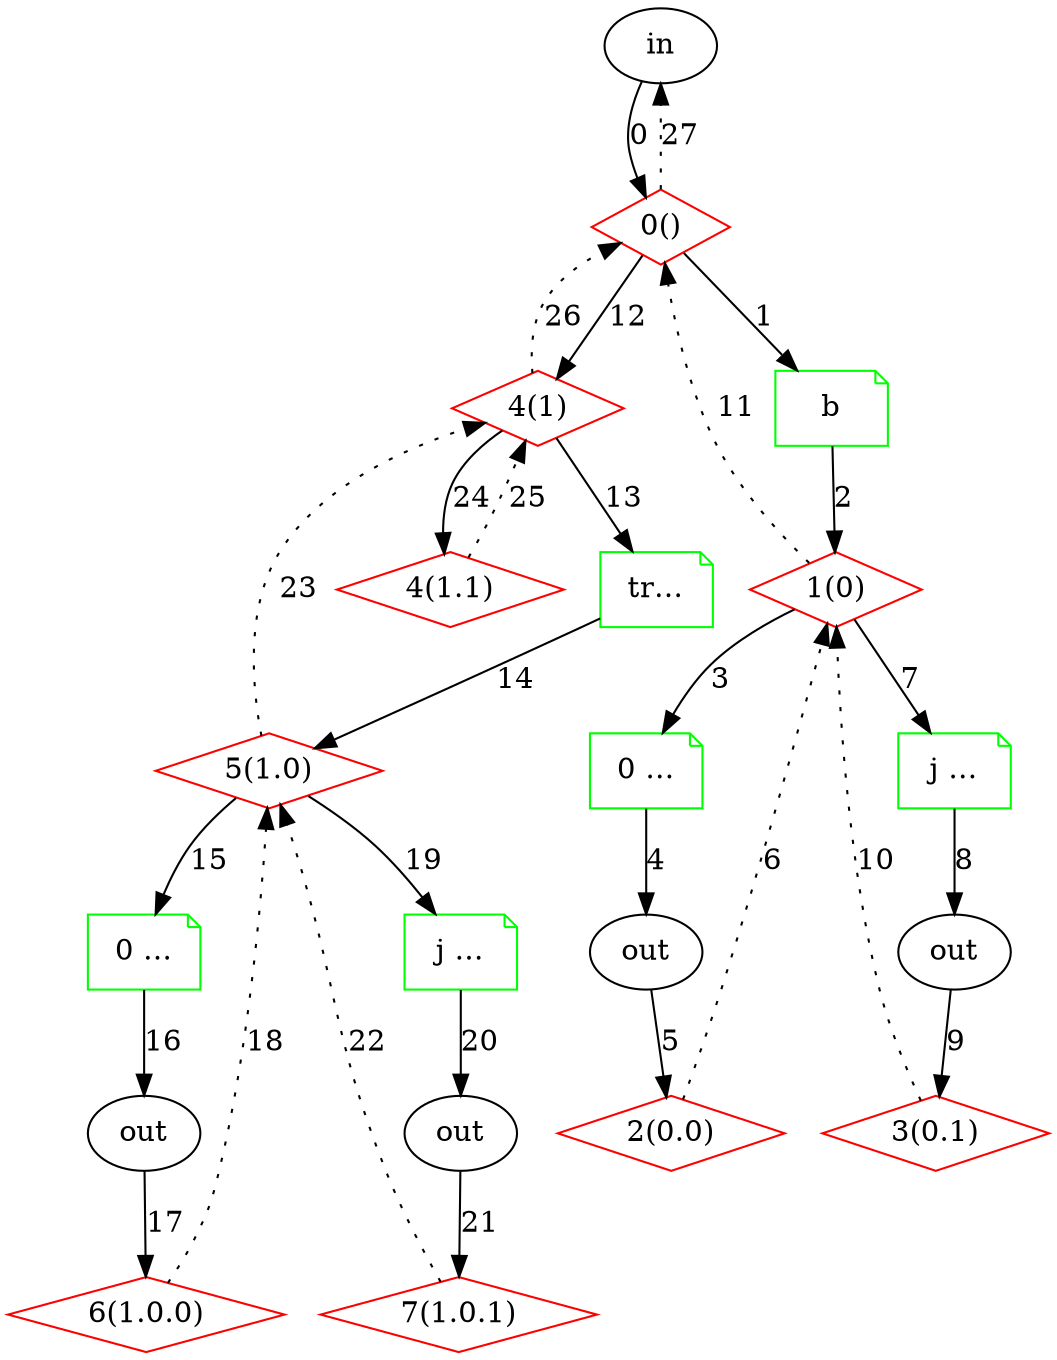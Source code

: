 digraph JEG {
  rankdir=TB;
  25 [label = "in", shape = "ellipse"];
  26 [label = "0()", shape = "diamond", color = "red"];
  27 [label = "b", shape = "note", color = "green"];
  28 [label = "1(0)", shape = "diamond", color = "red"];
  29 [label = "0 …", shape = "note", color = "green"];
  30 [label = "out", shape = "ellipse"];
  31 [label = "2(0.0)", shape = "diamond", color = "red"];
  32 [label = "j …", shape = "note", color = "green"];
  33 [label = "out", shape = "ellipse"];
  34 [label = "3(0.1)", shape = "diamond", color = "red"];
  35 [label = "4(1)", shape = "diamond", color = "red"];
  36 [label = "tr…", shape = "note", color = "green"];
  37 [label = "5(1.0)", shape = "diamond", color = "red"];
  38 [label = "0 …", shape = "note", color = "green"];
  39 [label = "out", shape = "ellipse"];
  40 [label = "6(1.0.0)", shape = "diamond", color = "red"];
  41 [label = "j …", shape = "note", color = "green"];
  42 [label = "out", shape = "ellipse"];
  43 [label = "7(1.0.1)", shape = "diamond", color = "red"];
  44 [label = "4(1.1)", shape = "diamond", color = "red"];
  25 -> 26 [ label = "0", style = "solid" ];
  26 -> 27 [ label = "1", style = "solid" ];
  27 -> 28 [ label = "2", style = "solid" ];
  28 -> 29 [ label = "3", style = "solid" ];
  29 -> 30 [ label = "4", style = "solid" ];
  30 -> 31 [ label = "5", style = "solid" ];
  31 -> 28 [ label = "6", style = "dotted" ];
  28 -> 32 [ label = "7", style = "solid" ];
  32 -> 33 [ label = "8", style = "solid" ];
  33 -> 34 [ label = "9", style = "solid" ];
  34 -> 28 [ label = "10", style = "dotted" ];
  28 -> 26 [ label = "11", style = "dotted" ];
  26 -> 35 [ label = "12", style = "solid" ];
  35 -> 36 [ label = "13", style = "solid" ];
  36 -> 37 [ label = "14", style = "solid" ];
  37 -> 38 [ label = "15", style = "solid" ];
  38 -> 39 [ label = "16", style = "solid" ];
  39 -> 40 [ label = "17", style = "solid" ];
  40 -> 37 [ label = "18", style = "dotted" ];
  37 -> 41 [ label = "19", style = "solid" ];
  41 -> 42 [ label = "20", style = "solid" ];
  42 -> 43 [ label = "21", style = "solid" ];
  43 -> 37 [ label = "22", style = "dotted" ];
  37 -> 35 [ label = "23", style = "dotted" ];
  35 -> 44 [ label = "24", style = "solid" ];
  44 -> 35 [ label = "25", style = "dotted" ];
  35 -> 26 [ label = "26", style = "dotted" ];
  26 -> 25 [ label = "27", style = "dotted" ];
}
